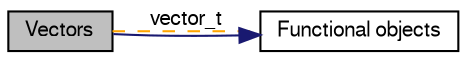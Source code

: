digraph "Vectors"
{
  edge [fontname="FreeSans",fontsize="10",labelfontname="FreeSans",labelfontsize="10"];
  node [fontname="FreeSans",fontsize="10",shape=record];
  rankdir=LR;
  Node0 [label="Vectors",height=0.2,width=0.4,color="black", fillcolor="grey75", style="filled" fontcolor="black"];
  Node1 [label="Functional objects",height=0.2,width=0.4,color="black", fillcolor="white", style="filled",URL="$group__FunctionalObjects.html",tooltip="A functional object is a general way to add natively implemented objects to muSE."];
  Node1->Node0 [shape=plaintext, color="midnightblue", dir="back", style="solid"];
  Node0->Node1 [shape=plaintext, label="vector_t", color="orange", dir="none", style="dashed"];
}

